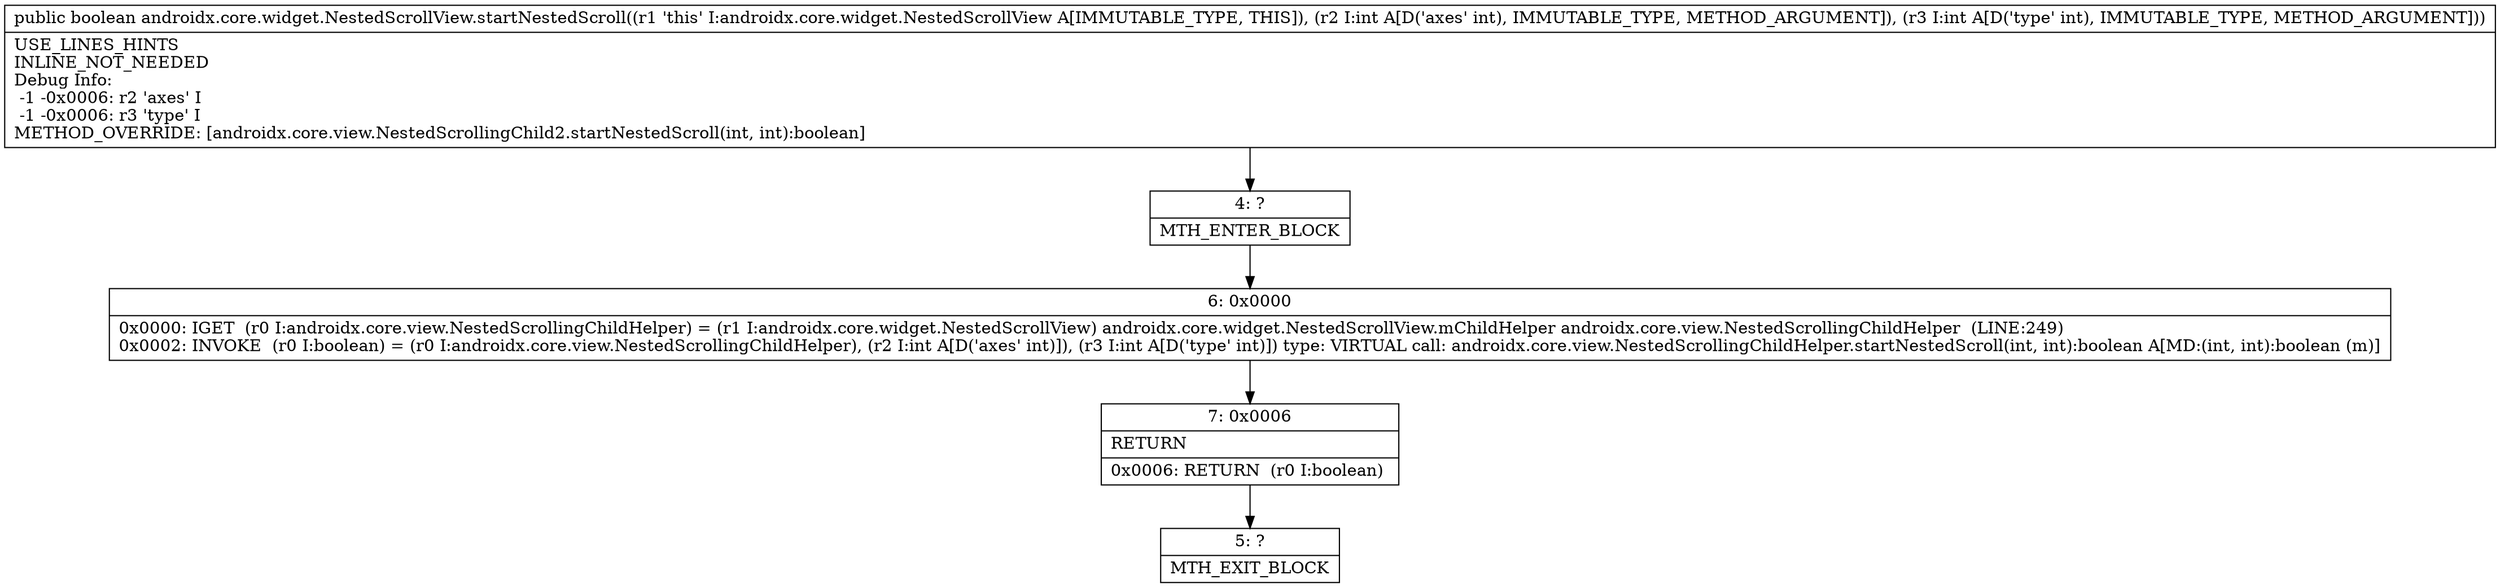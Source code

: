 digraph "CFG forandroidx.core.widget.NestedScrollView.startNestedScroll(II)Z" {
Node_4 [shape=record,label="{4\:\ ?|MTH_ENTER_BLOCK\l}"];
Node_6 [shape=record,label="{6\:\ 0x0000|0x0000: IGET  (r0 I:androidx.core.view.NestedScrollingChildHelper) = (r1 I:androidx.core.widget.NestedScrollView) androidx.core.widget.NestedScrollView.mChildHelper androidx.core.view.NestedScrollingChildHelper  (LINE:249)\l0x0002: INVOKE  (r0 I:boolean) = (r0 I:androidx.core.view.NestedScrollingChildHelper), (r2 I:int A[D('axes' int)]), (r3 I:int A[D('type' int)]) type: VIRTUAL call: androidx.core.view.NestedScrollingChildHelper.startNestedScroll(int, int):boolean A[MD:(int, int):boolean (m)]\l}"];
Node_7 [shape=record,label="{7\:\ 0x0006|RETURN\l|0x0006: RETURN  (r0 I:boolean) \l}"];
Node_5 [shape=record,label="{5\:\ ?|MTH_EXIT_BLOCK\l}"];
MethodNode[shape=record,label="{public boolean androidx.core.widget.NestedScrollView.startNestedScroll((r1 'this' I:androidx.core.widget.NestedScrollView A[IMMUTABLE_TYPE, THIS]), (r2 I:int A[D('axes' int), IMMUTABLE_TYPE, METHOD_ARGUMENT]), (r3 I:int A[D('type' int), IMMUTABLE_TYPE, METHOD_ARGUMENT]))  | USE_LINES_HINTS\lINLINE_NOT_NEEDED\lDebug Info:\l  \-1 \-0x0006: r2 'axes' I\l  \-1 \-0x0006: r3 'type' I\lMETHOD_OVERRIDE: [androidx.core.view.NestedScrollingChild2.startNestedScroll(int, int):boolean]\l}"];
MethodNode -> Node_4;Node_4 -> Node_6;
Node_6 -> Node_7;
Node_7 -> Node_5;
}

